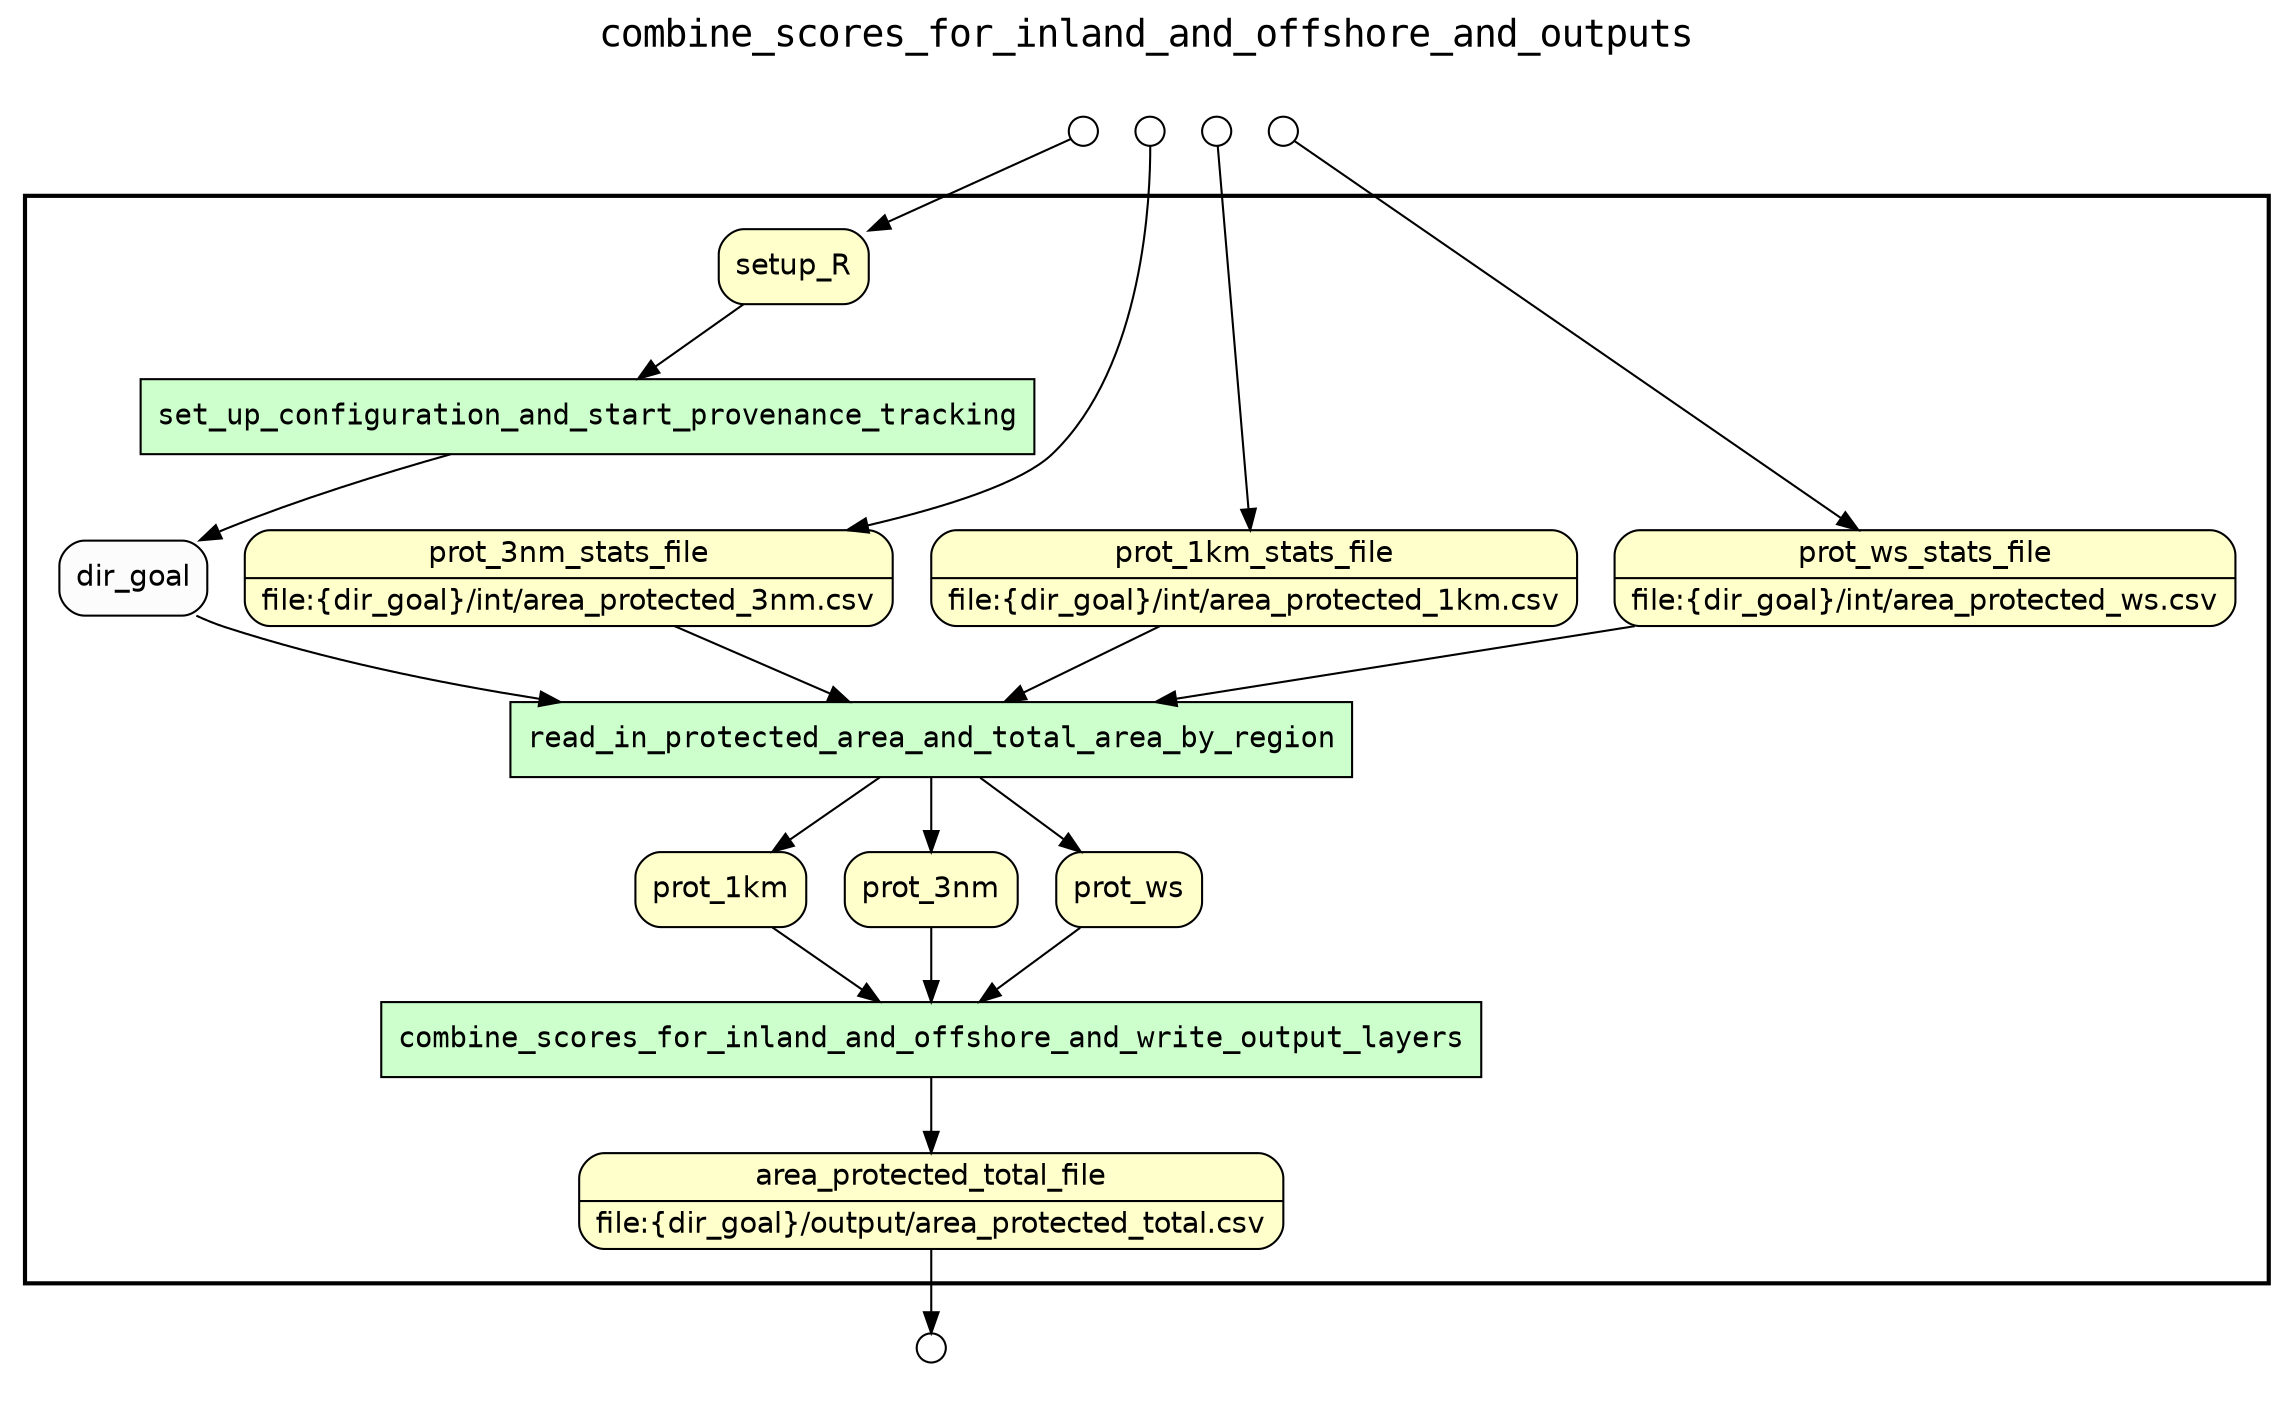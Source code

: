 digraph Workflow {
rankdir=TB
fontname=Courier; fontsize=18; labelloc=t
label=combine_scores_for_inland_and_offshore_and_outputs
subgraph cluster_workflow_box_outer { label=""; color=black; penwidth=2
subgraph cluster_workflow_box_inner { label=""; color=white
node[shape=box style=filled fillcolor="#CCFFCC" peripheries=1 fontname=Courier]
set_up_configuration_and_start_provenance_tracking
read_in_protected_area_and_total_area_by_region
combine_scores_for_inland_and_offshore_and_write_output_layers
node[shape=box style="rounded,filled" fillcolor="#FFFFCC" peripheries=1 fontname=Helvetica]
area_protected_total_file [shape=record rankdir=LR label="{<f0> area_protected_total_file |<f1> file\:\{dir_goal\}/output/area_protected_total.csv}"];
setup_R
prot_3nm_stats_file [shape=record rankdir=LR label="{<f0> prot_3nm_stats_file |<f1> file\:\{dir_goal\}/int/area_protected_3nm.csv}"];
prot_1km_stats_file [shape=record rankdir=LR label="{<f0> prot_1km_stats_file |<f1> file\:\{dir_goal\}/int/area_protected_1km.csv}"];
prot_ws_stats_file [shape=record rankdir=LR label="{<f0> prot_ws_stats_file |<f1> file\:\{dir_goal\}/int/area_protected_ws.csv}"];
prot_1km
prot_3nm
prot_ws
node[shape=box style="rounded,filled" fillcolor="#FCFCFC" peripheries=1 fontname=Helvetica]
dir_goal
set_up_configuration_and_start_provenance_tracking -> dir_goal
setup_R -> set_up_configuration_and_start_provenance_tracking
read_in_protected_area_and_total_area_by_region -> prot_3nm
read_in_protected_area_and_total_area_by_region -> prot_1km
read_in_protected_area_and_total_area_by_region -> prot_ws
dir_goal -> read_in_protected_area_and_total_area_by_region
prot_3nm_stats_file -> read_in_protected_area_and_total_area_by_region
prot_1km_stats_file -> read_in_protected_area_and_total_area_by_region
prot_ws_stats_file -> read_in_protected_area_and_total_area_by_region
combine_scores_for_inland_and_offshore_and_write_output_layers -> area_protected_total_file
prot_1km -> combine_scores_for_inland_and_offshore_and_write_output_layers
prot_3nm -> combine_scores_for_inland_and_offshore_and_write_output_layers
prot_ws -> combine_scores_for_inland_and_offshore_and_write_output_layers
}}
subgraph cluster_input_ports_group_outer { label=""; color=white
subgraph cluster_input_ports_group_inner { label=""; color=white
node[shape=circle style="rounded,filled" fillcolor="#FFFFFF" peripheries=1 fontname=Helvetica width=0.2]
setup_R_input_port [label=""]
prot_3nm_stats_file_input_port [label=""]
prot_1km_stats_file_input_port [label=""]
prot_ws_stats_file_input_port [label=""]
}}
subgraph cluster_output_ports_group_outer { label=""; color=white
subgraph cluster_output_ports_group_inner { label=""; color=white
node[shape=circle style="rounded,filled" fillcolor="#FFFFFF" peripheries=1 fontname=Helvetica width=0.2]
area_protected_total_file_output_port [label=""]
}}
setup_R_input_port -> setup_R
prot_3nm_stats_file_input_port -> prot_3nm_stats_file
prot_1km_stats_file_input_port -> prot_1km_stats_file
prot_ws_stats_file_input_port -> prot_ws_stats_file
area_protected_total_file -> area_protected_total_file_output_port
}

